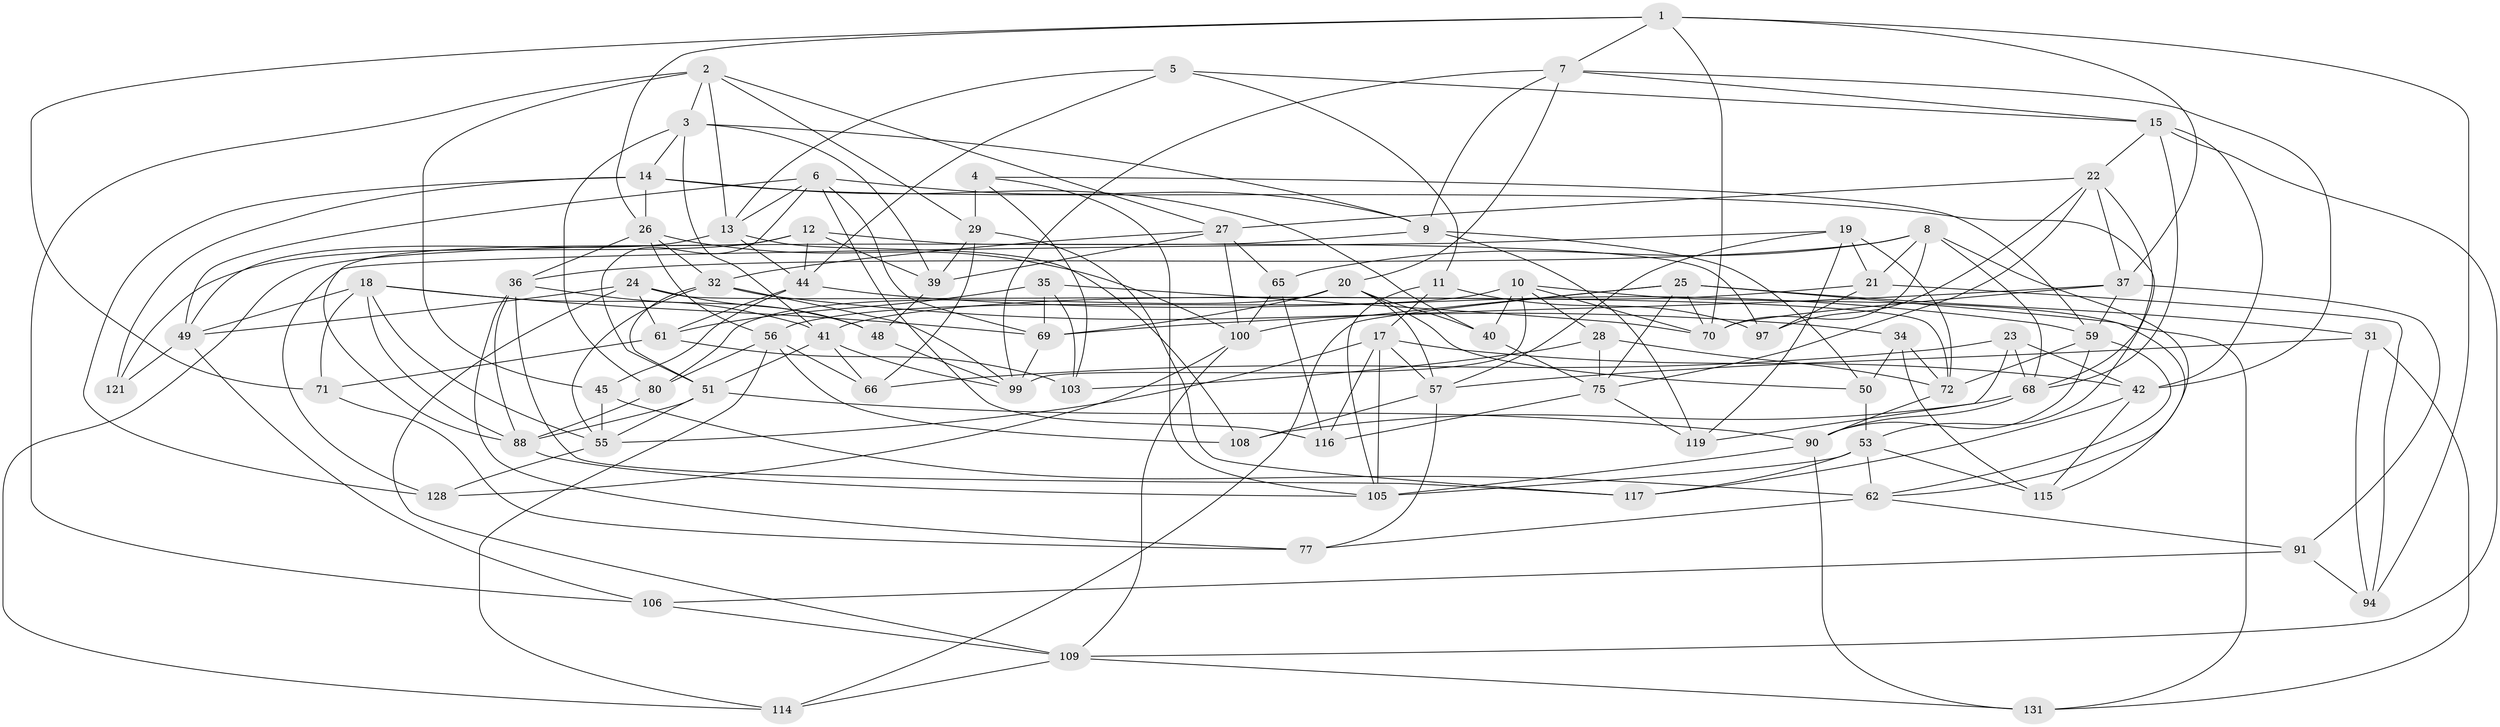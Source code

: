 // original degree distribution, {4: 1.0}
// Generated by graph-tools (version 1.1) at 2025/11/02/27/25 16:11:47]
// undirected, 81 vertices, 208 edges
graph export_dot {
graph [start="1"]
  node [color=gray90,style=filled];
  1 [super="+74"];
  2 [super="+92"];
  3 [super="+130"];
  4;
  5;
  6 [super="+73"];
  7 [super="+87"];
  8 [super="+16"];
  9 [super="+89"];
  10 [super="+30"];
  11;
  12 [super="+52"];
  13 [super="+83"];
  14 [super="+63"];
  15 [super="+96"];
  17 [super="+111"];
  18 [super="+38"];
  19 [super="+46"];
  20 [super="+54"];
  21 [super="+47"];
  22 [super="+84"];
  23;
  24 [super="+64"];
  25 [super="+33"];
  26 [super="+79"];
  27 [super="+127"];
  28;
  29 [super="+112"];
  31;
  32 [super="+102"];
  34;
  35;
  36 [super="+76"];
  37 [super="+78"];
  39 [super="+101"];
  40;
  41 [super="+43"];
  42 [super="+60"];
  44 [super="+82"];
  45;
  48;
  49 [super="+58"];
  50;
  51 [super="+118"];
  53 [super="+67"];
  55 [super="+93"];
  56 [super="+107"];
  57 [super="+124"];
  59 [super="+81"];
  61 [super="+85"];
  62 [super="+86"];
  65;
  66;
  68 [super="+95"];
  69 [super="+123"];
  70 [super="+98"];
  71;
  72 [super="+129"];
  75 [super="+125"];
  77;
  80;
  88 [super="+122"];
  90 [super="+110"];
  91;
  94;
  97;
  99 [super="+126"];
  100 [super="+104"];
  103;
  105 [super="+120"];
  106;
  108;
  109 [super="+113"];
  114;
  115;
  116;
  117;
  119;
  121;
  128;
  131;
  1 -- 94;
  1 -- 70;
  1 -- 37;
  1 -- 71;
  1 -- 26;
  1 -- 7;
  2 -- 27;
  2 -- 13;
  2 -- 106;
  2 -- 3;
  2 -- 45;
  2 -- 29;
  3 -- 80;
  3 -- 41;
  3 -- 39;
  3 -- 9;
  3 -- 14;
  4 -- 59;
  4 -- 103;
  4 -- 105;
  4 -- 29;
  5 -- 11;
  5 -- 15;
  5 -- 44;
  5 -- 13;
  6 -- 116;
  6 -- 69;
  6 -- 13;
  6 -- 49;
  6 -- 51;
  6 -- 9;
  7 -- 9;
  7 -- 42;
  7 -- 15;
  7 -- 99;
  7 -- 20;
  8 -- 21;
  8 -- 36;
  8 -- 65;
  8 -- 62;
  8 -- 70;
  8 -- 68;
  9 -- 119;
  9 -- 114;
  9 -- 50;
  10 -- 28;
  10 -- 131;
  10 -- 70;
  10 -- 40;
  10 -- 99;
  10 -- 56;
  11 -- 97;
  11 -- 17;
  11 -- 105;
  12 -- 88;
  12 -- 121 [weight=2];
  12 -- 44;
  12 -- 97;
  12 -- 39;
  13 -- 108;
  13 -- 49;
  13 -- 44;
  14 -- 40;
  14 -- 121;
  14 -- 26;
  14 -- 128;
  14 -- 53;
  15 -- 42;
  15 -- 109;
  15 -- 22;
  15 -- 68;
  17 -- 105;
  17 -- 116;
  17 -- 42;
  17 -- 57;
  17 -- 55;
  18 -- 69;
  18 -- 88;
  18 -- 71;
  18 -- 49;
  18 -- 55;
  18 -- 41;
  19 -- 119;
  19 -- 128;
  19 -- 72;
  19 -- 57;
  19 -- 21 [weight=2];
  20 -- 57;
  20 -- 80;
  20 -- 69;
  20 -- 40;
  20 -- 50;
  21 -- 94;
  21 -- 41;
  21 -- 97;
  22 -- 27;
  22 -- 97;
  22 -- 75;
  22 -- 37;
  22 -- 68;
  23 -- 66;
  23 -- 119;
  23 -- 68;
  23 -- 42;
  24 -- 109;
  24 -- 61 [weight=2];
  24 -- 48;
  24 -- 49;
  24 -- 72;
  25 -- 100;
  25 -- 114;
  25 -- 115;
  25 -- 31;
  25 -- 75;
  25 -- 70;
  26 -- 56;
  26 -- 36;
  26 -- 32;
  26 -- 100;
  27 -- 65;
  27 -- 32;
  27 -- 100;
  27 -- 39;
  28 -- 103;
  28 -- 72;
  28 -- 75;
  29 -- 66;
  29 -- 117;
  29 -- 39 [weight=2];
  31 -- 131;
  31 -- 57;
  31 -- 94;
  32 -- 99;
  32 -- 34;
  32 -- 51;
  32 -- 55;
  34 -- 50;
  34 -- 115;
  34 -- 72;
  35 -- 103;
  35 -- 61;
  35 -- 70;
  35 -- 69;
  36 -- 48;
  36 -- 88;
  36 -- 117;
  36 -- 77;
  37 -- 69;
  37 -- 91;
  37 -- 70;
  37 -- 59;
  39 -- 48;
  40 -- 75;
  41 -- 51;
  41 -- 66;
  41 -- 99;
  42 -- 115;
  42 -- 117;
  44 -- 45;
  44 -- 61;
  44 -- 59;
  45 -- 55;
  45 -- 62;
  48 -- 99;
  49 -- 121;
  49 -- 106;
  50 -- 53;
  51 -- 90;
  51 -- 55;
  51 -- 88;
  53 -- 105;
  53 -- 117;
  53 -- 115;
  53 -- 62;
  55 -- 128;
  56 -- 114;
  56 -- 66;
  56 -- 80;
  56 -- 108;
  57 -- 108;
  57 -- 77;
  59 -- 72;
  59 -- 62;
  59 -- 90;
  61 -- 103;
  61 -- 71;
  62 -- 91;
  62 -- 77;
  65 -- 116;
  65 -- 100;
  68 -- 108;
  68 -- 90;
  69 -- 99;
  71 -- 77;
  72 -- 90;
  75 -- 119;
  75 -- 116;
  80 -- 88;
  88 -- 105;
  90 -- 131;
  90 -- 105;
  91 -- 106;
  91 -- 94;
  100 -- 128;
  100 -- 109;
  106 -- 109;
  109 -- 114;
  109 -- 131;
}
